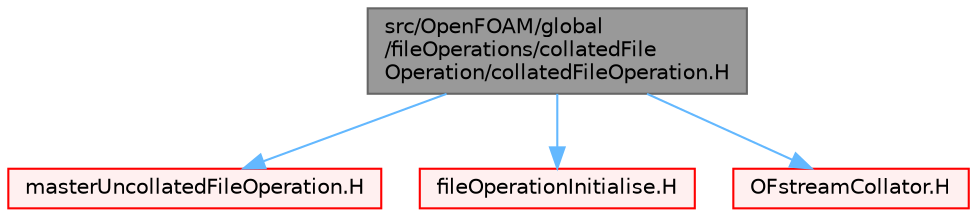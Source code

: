 digraph "src/OpenFOAM/global/fileOperations/collatedFileOperation/collatedFileOperation.H"
{
 // LATEX_PDF_SIZE
  bgcolor="transparent";
  edge [fontname=Helvetica,fontsize=10,labelfontname=Helvetica,labelfontsize=10];
  node [fontname=Helvetica,fontsize=10,shape=box,height=0.2,width=0.4];
  Node1 [id="Node000001",label="src/OpenFOAM/global\l/fileOperations/collatedFile\lOperation/collatedFileOperation.H",height=0.2,width=0.4,color="gray40", fillcolor="grey60", style="filled", fontcolor="black",tooltip=" "];
  Node1 -> Node2 [id="edge1_Node000001_Node000002",color="steelblue1",style="solid",tooltip=" "];
  Node2 [id="Node000002",label="masterUncollatedFileOperation.H",height=0.2,width=0.4,color="red", fillcolor="#FFF0F0", style="filled",URL="$masterUncollatedFileOperation_8H.html",tooltip=" "];
  Node1 -> Node162 [id="edge2_Node000001_Node000162",color="steelblue1",style="solid",tooltip=" "];
  Node162 [id="Node000162",label="fileOperationInitialise.H",height=0.2,width=0.4,color="red", fillcolor="#FFF0F0", style="filled",URL="$fileOperationInitialise_8H.html",tooltip=" "];
  Node1 -> Node163 [id="edge3_Node000001_Node000163",color="steelblue1",style="solid",tooltip=" "];
  Node163 [id="Node000163",label="OFstreamCollator.H",height=0.2,width=0.4,color="red", fillcolor="#FFF0F0", style="filled",URL="$OFstreamCollator_8H.html",tooltip=" "];
}
